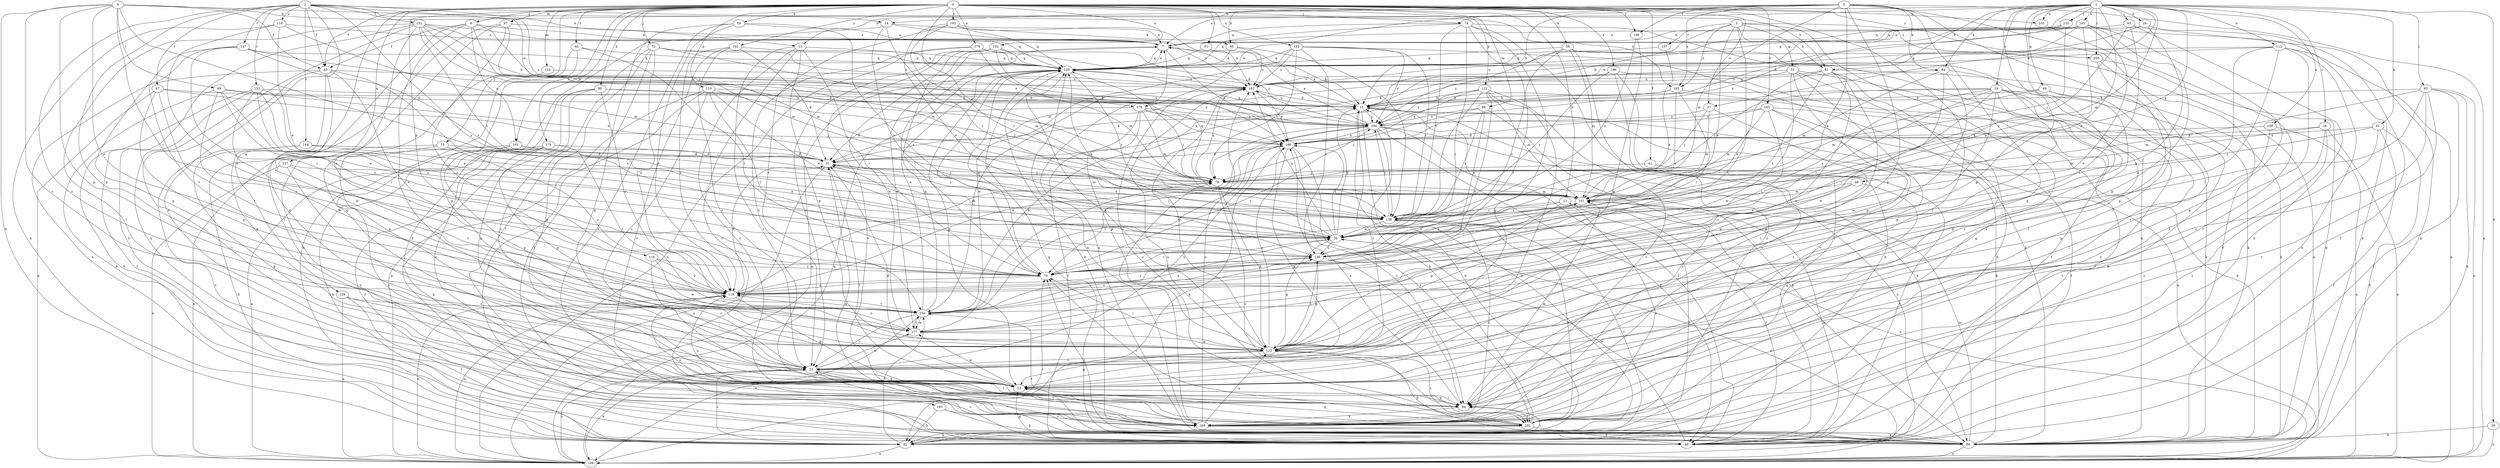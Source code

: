strict digraph  {
0;
1;
2;
3;
4;
5;
6;
7;
11;
13;
14;
15;
16;
19;
23;
24;
30;
31;
37;
39;
40;
41;
45;
46;
48;
49;
51;
53;
54;
58;
61;
62;
63;
65;
67;
69;
70;
72;
73;
74;
78;
80;
81;
84;
85;
86;
91;
94;
97;
99;
101;
102;
105;
108;
109;
110;
112;
114;
116;
118;
119;
122;
123;
127;
129;
130;
131;
133;
137;
138;
145;
146;
147;
148;
152;
154;
161;
162;
163;
165;
168;
169;
175;
176;
177;
178;
182;
183;
185;
186;
192;
194;
196;
200;
202;
0 -> 6  [label=a];
0 -> 11  [label=b];
0 -> 37  [label=e];
0 -> 40  [label=f];
0 -> 41  [label=f];
0 -> 45  [label=f];
0 -> 54  [label=h];
0 -> 58  [label=h];
0 -> 72  [label=j];
0 -> 73  [label=j];
0 -> 74  [label=j];
0 -> 78  [label=j];
0 -> 80  [label=k];
0 -> 91  [label=l];
0 -> 94  [label=l];
0 -> 97  [label=m];
0 -> 99  [label=m];
0 -> 102  [label=n];
0 -> 105  [label=n];
0 -> 110  [label=o];
0 -> 118  [label=p];
0 -> 119  [label=p];
0 -> 122  [label=p];
0 -> 127  [label=q];
0 -> 129  [label=q];
0 -> 161  [label=u];
0 -> 163  [label=v];
0 -> 165  [label=v];
0 -> 168  [label=v];
0 -> 175  [label=w];
0 -> 178  [label=x];
0 -> 182  [label=x];
0 -> 192  [label=y];
0 -> 196  [label=z];
0 -> 200  [label=z];
1 -> 7  [label=a];
1 -> 13  [label=b];
1 -> 16  [label=c];
1 -> 19  [label=c];
1 -> 23  [label=c];
1 -> 24  [label=d];
1 -> 30  [label=d];
1 -> 37  [label=e];
1 -> 39  [label=e];
1 -> 48  [label=g];
1 -> 49  [label=g];
1 -> 61  [label=h];
1 -> 63  [label=i];
1 -> 65  [label=i];
1 -> 81  [label=k];
1 -> 84  [label=k];
1 -> 101  [label=m];
1 -> 105  [label=n];
1 -> 108  [label=n];
1 -> 112  [label=o];
1 -> 123  [label=p];
1 -> 130  [label=q];
1 -> 131  [label=r];
1 -> 145  [label=s];
1 -> 200  [label=z];
2 -> 13  [label=b];
2 -> 23  [label=c];
2 -> 45  [label=f];
2 -> 61  [label=h];
2 -> 67  [label=i];
2 -> 114  [label=o];
2 -> 123  [label=p];
2 -> 133  [label=r];
2 -> 146  [label=s];
2 -> 147  [label=t];
2 -> 148  [label=t];
2 -> 152  [label=t];
2 -> 176  [label=w];
2 -> 183  [label=x];
2 -> 194  [label=y];
3 -> 31  [label=d];
3 -> 39  [label=e];
3 -> 51  [label=g];
3 -> 61  [label=h];
3 -> 137  [label=r];
3 -> 154  [label=t];
3 -> 185  [label=x];
3 -> 200  [label=z];
3 -> 202  [label=z];
4 -> 14  [label=b];
4 -> 23  [label=c];
4 -> 45  [label=f];
4 -> 62  [label=h];
4 -> 69  [label=i];
4 -> 70  [label=i];
4 -> 116  [label=o];
4 -> 123  [label=p];
4 -> 138  [label=r];
4 -> 185  [label=x];
5 -> 14  [label=b];
5 -> 15  [label=b];
5 -> 39  [label=e];
5 -> 53  [label=g];
5 -> 84  [label=k];
5 -> 85  [label=k];
5 -> 94  [label=l];
5 -> 101  [label=m];
5 -> 109  [label=n];
5 -> 123  [label=p];
5 -> 168  [label=v];
5 -> 169  [label=v];
5 -> 176  [label=w];
5 -> 185  [label=x];
6 -> 7  [label=a];
6 -> 23  [label=c];
6 -> 45  [label=f];
6 -> 53  [label=g];
6 -> 101  [label=m];
6 -> 161  [label=u];
6 -> 186  [label=x];
7 -> 130  [label=q];
7 -> 177  [label=w];
7 -> 186  [label=x];
11 -> 46  [label=f];
11 -> 62  [label=h];
11 -> 109  [label=n];
11 -> 123  [label=p];
11 -> 138  [label=r];
11 -> 146  [label=s];
11 -> 202  [label=z];
13 -> 70  [label=i];
13 -> 94  [label=l];
13 -> 123  [label=p];
13 -> 130  [label=q];
13 -> 169  [label=v];
13 -> 202  [label=z];
14 -> 39  [label=e];
14 -> 46  [label=f];
14 -> 85  [label=k];
14 -> 138  [label=r];
14 -> 162  [label=u];
15 -> 7  [label=a];
15 -> 23  [label=c];
15 -> 46  [label=f];
15 -> 62  [label=h];
15 -> 86  [label=k];
15 -> 109  [label=n];
15 -> 162  [label=u];
15 -> 194  [label=y];
16 -> 101  [label=m];
16 -> 109  [label=n];
16 -> 169  [label=v];
16 -> 186  [label=x];
16 -> 202  [label=z];
19 -> 15  [label=b];
19 -> 39  [label=e];
19 -> 53  [label=g];
19 -> 62  [label=h];
19 -> 70  [label=i];
19 -> 78  [label=j];
19 -> 123  [label=p];
19 -> 146  [label=s];
19 -> 177  [label=w];
19 -> 202  [label=z];
23 -> 53  [label=g];
23 -> 94  [label=l];
23 -> 109  [label=n];
23 -> 169  [label=v];
23 -> 177  [label=w];
23 -> 186  [label=x];
24 -> 7  [label=a];
24 -> 15  [label=b];
24 -> 46  [label=f];
24 -> 116  [label=o];
30 -> 86  [label=k];
30 -> 109  [label=n];
31 -> 78  [label=j];
31 -> 94  [label=l];
31 -> 101  [label=m];
31 -> 109  [label=n];
37 -> 78  [label=j];
37 -> 101  [label=m];
37 -> 123  [label=p];
37 -> 194  [label=y];
39 -> 15  [label=b];
39 -> 31  [label=d];
39 -> 70  [label=i];
39 -> 123  [label=p];
39 -> 130  [label=q];
39 -> 146  [label=s];
39 -> 162  [label=u];
39 -> 186  [label=x];
40 -> 62  [label=h];
40 -> 70  [label=i];
40 -> 123  [label=p];
40 -> 130  [label=q];
41 -> 46  [label=f];
41 -> 78  [label=j];
45 -> 53  [label=g];
45 -> 62  [label=h];
45 -> 116  [label=o];
45 -> 146  [label=s];
45 -> 162  [label=u];
45 -> 169  [label=v];
45 -> 177  [label=w];
46 -> 23  [label=c];
46 -> 39  [label=e];
46 -> 53  [label=g];
46 -> 101  [label=m];
46 -> 130  [label=q];
48 -> 39  [label=e];
48 -> 53  [label=g];
48 -> 101  [label=m];
48 -> 146  [label=s];
49 -> 15  [label=b];
49 -> 23  [label=c];
49 -> 94  [label=l];
49 -> 101  [label=m];
51 -> 31  [label=d];
51 -> 46  [label=f];
51 -> 62  [label=h];
51 -> 94  [label=l];
51 -> 162  [label=u];
51 -> 169  [label=v];
51 -> 177  [label=w];
53 -> 31  [label=d];
53 -> 94  [label=l];
53 -> 177  [label=w];
54 -> 7  [label=a];
54 -> 53  [label=g];
54 -> 116  [label=o];
54 -> 146  [label=s];
54 -> 169  [label=v];
58 -> 86  [label=k];
58 -> 101  [label=m];
58 -> 109  [label=n];
58 -> 130  [label=q];
58 -> 146  [label=s];
58 -> 194  [label=y];
58 -> 202  [label=z];
61 -> 39  [label=e];
61 -> 53  [label=g];
61 -> 86  [label=k];
61 -> 146  [label=s];
61 -> 162  [label=u];
61 -> 169  [label=v];
61 -> 177  [label=w];
62 -> 15  [label=b];
62 -> 23  [label=c];
62 -> 94  [label=l];
62 -> 109  [label=n];
62 -> 138  [label=r];
62 -> 154  [label=t];
63 -> 15  [label=b];
63 -> 23  [label=c];
63 -> 46  [label=f];
63 -> 70  [label=i];
63 -> 86  [label=k];
63 -> 101  [label=m];
63 -> 109  [label=n];
63 -> 169  [label=v];
65 -> 7  [label=a];
65 -> 62  [label=h];
65 -> 86  [label=k];
65 -> 138  [label=r];
65 -> 154  [label=t];
67 -> 15  [label=b];
67 -> 78  [label=j];
67 -> 109  [label=n];
67 -> 123  [label=p];
67 -> 154  [label=t];
69 -> 15  [label=b];
69 -> 31  [label=d];
69 -> 39  [label=e];
69 -> 86  [label=k];
69 -> 116  [label=o];
69 -> 146  [label=s];
70 -> 116  [label=o];
70 -> 130  [label=q];
70 -> 194  [label=y];
72 -> 46  [label=f];
72 -> 53  [label=g];
72 -> 94  [label=l];
72 -> 101  [label=m];
72 -> 116  [label=o];
72 -> 130  [label=q];
72 -> 162  [label=u];
73 -> 31  [label=d];
73 -> 62  [label=h];
73 -> 116  [label=o];
73 -> 202  [label=z];
74 -> 7  [label=a];
74 -> 46  [label=f];
74 -> 53  [label=g];
74 -> 70  [label=i];
74 -> 86  [label=k];
74 -> 130  [label=q];
74 -> 138  [label=r];
74 -> 154  [label=t];
78 -> 101  [label=m];
78 -> 123  [label=p];
78 -> 130  [label=q];
78 -> 162  [label=u];
78 -> 202  [label=z];
80 -> 15  [label=b];
80 -> 23  [label=c];
80 -> 53  [label=g];
80 -> 116  [label=o];
80 -> 169  [label=v];
80 -> 194  [label=y];
81 -> 46  [label=f];
81 -> 78  [label=j];
81 -> 86  [label=k];
81 -> 186  [label=x];
81 -> 202  [label=z];
84 -> 53  [label=g];
84 -> 101  [label=m];
84 -> 123  [label=p];
84 -> 162  [label=u];
84 -> 177  [label=w];
85 -> 130  [label=q];
85 -> 138  [label=r];
85 -> 162  [label=u];
86 -> 7  [label=a];
86 -> 15  [label=b];
86 -> 31  [label=d];
86 -> 70  [label=i];
86 -> 101  [label=m];
86 -> 109  [label=n];
86 -> 123  [label=p];
86 -> 154  [label=t];
91 -> 15  [label=b];
91 -> 130  [label=q];
94 -> 53  [label=g];
94 -> 101  [label=m];
94 -> 116  [label=o];
94 -> 169  [label=v];
94 -> 186  [label=x];
94 -> 202  [label=z];
97 -> 7  [label=a];
97 -> 53  [label=g];
97 -> 94  [label=l];
97 -> 101  [label=m];
97 -> 154  [label=t];
99 -> 39  [label=e];
99 -> 78  [label=j];
99 -> 138  [label=r];
99 -> 169  [label=v];
99 -> 194  [label=y];
101 -> 138  [label=r];
101 -> 146  [label=s];
102 -> 15  [label=b];
102 -> 23  [label=c];
102 -> 70  [label=i];
102 -> 101  [label=m];
102 -> 130  [label=q];
102 -> 169  [label=v];
102 -> 177  [label=w];
105 -> 169  [label=v];
108 -> 109  [label=n];
108 -> 123  [label=p];
108 -> 186  [label=x];
109 -> 23  [label=c];
109 -> 39  [label=e];
109 -> 70  [label=i];
109 -> 116  [label=o];
109 -> 130  [label=q];
110 -> 53  [label=g];
110 -> 162  [label=u];
112 -> 62  [label=h];
112 -> 94  [label=l];
112 -> 109  [label=n];
112 -> 116  [label=o];
112 -> 123  [label=p];
112 -> 130  [label=q];
112 -> 162  [label=u];
114 -> 7  [label=a];
114 -> 39  [label=e];
114 -> 62  [label=h];
114 -> 101  [label=m];
114 -> 116  [label=o];
116 -> 31  [label=d];
116 -> 53  [label=g];
116 -> 78  [label=j];
116 -> 109  [label=n];
116 -> 146  [label=s];
116 -> 154  [label=t];
118 -> 23  [label=c];
118 -> 70  [label=i];
118 -> 116  [label=o];
118 -> 177  [label=w];
119 -> 15  [label=b];
119 -> 23  [label=c];
119 -> 39  [label=e];
119 -> 46  [label=f];
119 -> 70  [label=i];
119 -> 78  [label=j];
119 -> 109  [label=n];
122 -> 15  [label=b];
122 -> 23  [label=c];
122 -> 101  [label=m];
122 -> 116  [label=o];
122 -> 138  [label=r];
122 -> 169  [label=v];
122 -> 186  [label=x];
122 -> 194  [label=y];
123 -> 23  [label=c];
123 -> 53  [label=g];
123 -> 70  [label=i];
123 -> 130  [label=q];
123 -> 146  [label=s];
123 -> 186  [label=x];
123 -> 202  [label=z];
127 -> 23  [label=c];
127 -> 78  [label=j];
127 -> 109  [label=n];
127 -> 154  [label=t];
129 -> 46  [label=f];
129 -> 53  [label=g];
129 -> 109  [label=n];
129 -> 154  [label=t];
130 -> 7  [label=a];
130 -> 53  [label=g];
130 -> 70  [label=i];
130 -> 86  [label=k];
130 -> 109  [label=n];
130 -> 138  [label=r];
130 -> 162  [label=u];
131 -> 7  [label=a];
131 -> 15  [label=b];
131 -> 78  [label=j];
131 -> 194  [label=y];
133 -> 15  [label=b];
133 -> 39  [label=e];
133 -> 46  [label=f];
133 -> 62  [label=h];
133 -> 70  [label=i];
133 -> 146  [label=s];
133 -> 177  [label=w];
137 -> 39  [label=e];
137 -> 130  [label=q];
138 -> 31  [label=d];
138 -> 39  [label=e];
138 -> 194  [label=y];
145 -> 7  [label=a];
145 -> 15  [label=b];
145 -> 39  [label=e];
145 -> 53  [label=g];
145 -> 86  [label=k];
145 -> 116  [label=o];
145 -> 123  [label=p];
145 -> 130  [label=q];
145 -> 186  [label=x];
146 -> 70  [label=i];
146 -> 94  [label=l];
146 -> 101  [label=m];
146 -> 123  [label=p];
147 -> 70  [label=i];
147 -> 123  [label=p];
147 -> 130  [label=q];
147 -> 138  [label=r];
147 -> 154  [label=t];
147 -> 186  [label=x];
148 -> 31  [label=d];
148 -> 39  [label=e];
148 -> 53  [label=g];
148 -> 169  [label=v];
152 -> 7  [label=a];
152 -> 15  [label=b];
152 -> 46  [label=f];
152 -> 86  [label=k];
152 -> 94  [label=l];
152 -> 101  [label=m];
152 -> 116  [label=o];
152 -> 130  [label=q];
152 -> 138  [label=r];
152 -> 194  [label=y];
154 -> 7  [label=a];
154 -> 15  [label=b];
154 -> 23  [label=c];
154 -> 39  [label=e];
154 -> 78  [label=j];
154 -> 109  [label=n];
154 -> 130  [label=q];
154 -> 146  [label=s];
154 -> 177  [label=w];
161 -> 31  [label=d];
161 -> 109  [label=n];
161 -> 123  [label=p];
161 -> 138  [label=r];
161 -> 202  [label=z];
162 -> 15  [label=b];
162 -> 123  [label=p];
162 -> 154  [label=t];
162 -> 186  [label=x];
162 -> 202  [label=z];
163 -> 7  [label=a];
163 -> 39  [label=e];
163 -> 130  [label=q];
163 -> 138  [label=r];
163 -> 154  [label=t];
163 -> 162  [label=u];
165 -> 31  [label=d];
165 -> 46  [label=f];
165 -> 70  [label=i];
165 -> 86  [label=k];
165 -> 94  [label=l];
165 -> 101  [label=m];
165 -> 194  [label=y];
168 -> 123  [label=p];
168 -> 138  [label=r];
169 -> 78  [label=j];
169 -> 86  [label=k];
169 -> 123  [label=p];
169 -> 130  [label=q];
169 -> 138  [label=r];
169 -> 162  [label=u];
175 -> 31  [label=d];
175 -> 46  [label=f];
175 -> 62  [label=h];
175 -> 86  [label=k];
175 -> 109  [label=n];
175 -> 123  [label=p];
175 -> 154  [label=t];
176 -> 31  [label=d];
176 -> 46  [label=f];
176 -> 78  [label=j];
176 -> 101  [label=m];
176 -> 123  [label=p];
176 -> 186  [label=x];
176 -> 194  [label=y];
177 -> 116  [label=o];
177 -> 123  [label=p];
177 -> 154  [label=t];
178 -> 23  [label=c];
178 -> 109  [label=n];
178 -> 130  [label=q];
178 -> 186  [label=x];
178 -> 194  [label=y];
182 -> 78  [label=j];
182 -> 86  [label=k];
182 -> 130  [label=q];
182 -> 138  [label=r];
182 -> 146  [label=s];
182 -> 162  [label=u];
182 -> 177  [label=w];
182 -> 194  [label=y];
183 -> 62  [label=h];
183 -> 86  [label=k];
183 -> 169  [label=v];
185 -> 15  [label=b];
185 -> 31  [label=d];
185 -> 39  [label=e];
185 -> 46  [label=f];
185 -> 70  [label=i];
186 -> 31  [label=d];
186 -> 53  [label=g];
186 -> 62  [label=h];
186 -> 94  [label=l];
186 -> 154  [label=t];
186 -> 202  [label=z];
192 -> 23  [label=c];
192 -> 31  [label=d];
192 -> 116  [label=o];
192 -> 130  [label=q];
192 -> 169  [label=v];
194 -> 7  [label=a];
194 -> 46  [label=f];
194 -> 70  [label=i];
194 -> 78  [label=j];
194 -> 86  [label=k];
194 -> 109  [label=n];
194 -> 116  [label=o];
194 -> 130  [label=q];
194 -> 138  [label=r];
194 -> 186  [label=x];
196 -> 62  [label=h];
196 -> 86  [label=k];
196 -> 138  [label=r];
196 -> 162  [label=u];
196 -> 169  [label=v];
200 -> 46  [label=f];
200 -> 86  [label=k];
200 -> 94  [label=l];
202 -> 15  [label=b];
202 -> 46  [label=f];
202 -> 53  [label=g];
202 -> 62  [label=h];
202 -> 70  [label=i];
202 -> 116  [label=o];
202 -> 138  [label=r];
202 -> 162  [label=u];
}
